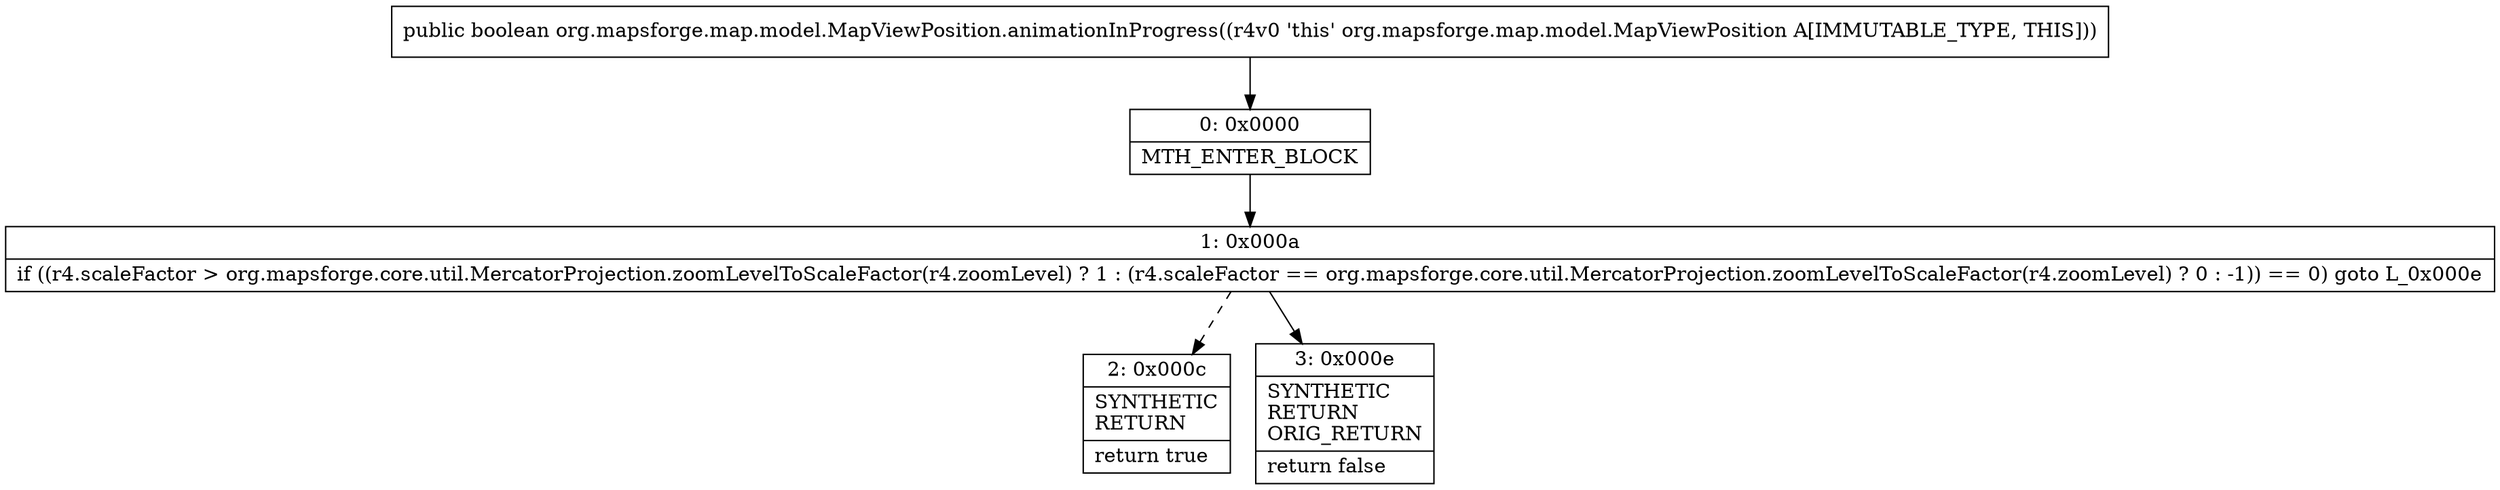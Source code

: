 digraph "CFG fororg.mapsforge.map.model.MapViewPosition.animationInProgress()Z" {
Node_0 [shape=record,label="{0\:\ 0x0000|MTH_ENTER_BLOCK\l}"];
Node_1 [shape=record,label="{1\:\ 0x000a|if ((r4.scaleFactor \> org.mapsforge.core.util.MercatorProjection.zoomLevelToScaleFactor(r4.zoomLevel) ? 1 : (r4.scaleFactor == org.mapsforge.core.util.MercatorProjection.zoomLevelToScaleFactor(r4.zoomLevel) ? 0 : \-1)) == 0) goto L_0x000e\l}"];
Node_2 [shape=record,label="{2\:\ 0x000c|SYNTHETIC\lRETURN\l|return true\l}"];
Node_3 [shape=record,label="{3\:\ 0x000e|SYNTHETIC\lRETURN\lORIG_RETURN\l|return false\l}"];
MethodNode[shape=record,label="{public boolean org.mapsforge.map.model.MapViewPosition.animationInProgress((r4v0 'this' org.mapsforge.map.model.MapViewPosition A[IMMUTABLE_TYPE, THIS])) }"];
MethodNode -> Node_0;
Node_0 -> Node_1;
Node_1 -> Node_2[style=dashed];
Node_1 -> Node_3;
}

